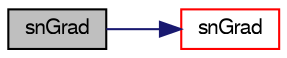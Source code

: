 digraph "snGrad"
{
  bgcolor="transparent";
  edge [fontname="FreeSans",fontsize="10",labelfontname="FreeSans",labelfontsize="10"];
  node [fontname="FreeSans",fontsize="10",shape=record];
  rankdir="LR";
  Node20701 [label="snGrad",height=0.2,width=0.4,color="black", fillcolor="grey75", style="filled", fontcolor="black"];
  Node20701 -> Node20702 [color="midnightblue",fontsize="10",style="solid",fontname="FreeSans"];
  Node20702 [label="snGrad",height=0.2,width=0.4,color="red",URL="$a21134.html#a15da734ee906cb52cf17937ab84c41a0"];
}
